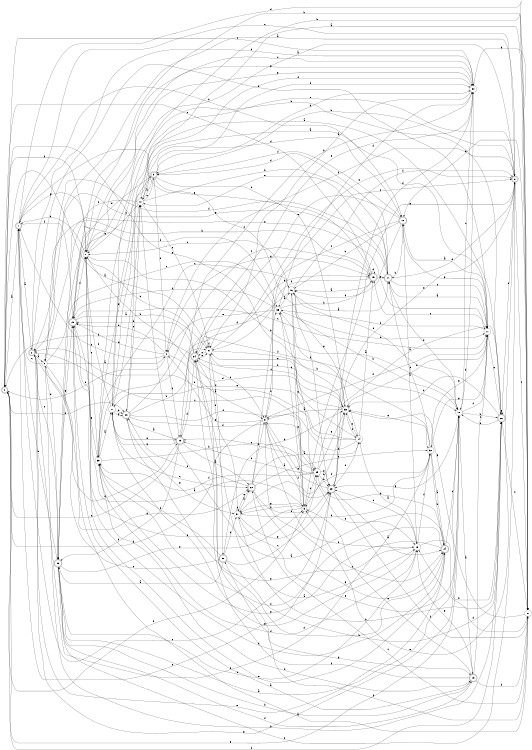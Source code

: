digraph n32_8 {
__start0 [label="" shape="none"];

rankdir=LR;
size="8,5";

s0 [style="rounded,filled", color="black", fillcolor="white" shape="doublecircle", label="0"];
s1 [style="rounded,filled", color="black", fillcolor="white" shape="doublecircle", label="1"];
s2 [style="rounded,filled", color="black", fillcolor="white" shape="doublecircle", label="2"];
s3 [style="filled", color="black", fillcolor="white" shape="circle", label="3"];
s4 [style="filled", color="black", fillcolor="white" shape="circle", label="4"];
s5 [style="filled", color="black", fillcolor="white" shape="circle", label="5"];
s6 [style="filled", color="black", fillcolor="white" shape="circle", label="6"];
s7 [style="filled", color="black", fillcolor="white" shape="circle", label="7"];
s8 [style="rounded,filled", color="black", fillcolor="white" shape="doublecircle", label="8"];
s9 [style="rounded,filled", color="black", fillcolor="white" shape="doublecircle", label="9"];
s10 [style="filled", color="black", fillcolor="white" shape="circle", label="10"];
s11 [style="filled", color="black", fillcolor="white" shape="circle", label="11"];
s12 [style="rounded,filled", color="black", fillcolor="white" shape="doublecircle", label="12"];
s13 [style="filled", color="black", fillcolor="white" shape="circle", label="13"];
s14 [style="filled", color="black", fillcolor="white" shape="circle", label="14"];
s15 [style="rounded,filled", color="black", fillcolor="white" shape="doublecircle", label="15"];
s16 [style="filled", color="black", fillcolor="white" shape="circle", label="16"];
s17 [style="rounded,filled", color="black", fillcolor="white" shape="doublecircle", label="17"];
s18 [style="filled", color="black", fillcolor="white" shape="circle", label="18"];
s19 [style="rounded,filled", color="black", fillcolor="white" shape="doublecircle", label="19"];
s20 [style="rounded,filled", color="black", fillcolor="white" shape="doublecircle", label="20"];
s21 [style="filled", color="black", fillcolor="white" shape="circle", label="21"];
s22 [style="rounded,filled", color="black", fillcolor="white" shape="doublecircle", label="22"];
s23 [style="rounded,filled", color="black", fillcolor="white" shape="doublecircle", label="23"];
s24 [style="rounded,filled", color="black", fillcolor="white" shape="doublecircle", label="24"];
s25 [style="filled", color="black", fillcolor="white" shape="circle", label="25"];
s26 [style="rounded,filled", color="black", fillcolor="white" shape="doublecircle", label="26"];
s27 [style="filled", color="black", fillcolor="white" shape="circle", label="27"];
s28 [style="rounded,filled", color="black", fillcolor="white" shape="doublecircle", label="28"];
s29 [style="rounded,filled", color="black", fillcolor="white" shape="doublecircle", label="29"];
s30 [style="filled", color="black", fillcolor="white" shape="circle", label="30"];
s31 [style="filled", color="black", fillcolor="white" shape="circle", label="31"];
s32 [style="filled", color="black", fillcolor="white" shape="circle", label="32"];
s33 [style="filled", color="black", fillcolor="white" shape="circle", label="33"];
s34 [style="rounded,filled", color="black", fillcolor="white" shape="doublecircle", label="34"];
s35 [style="filled", color="black", fillcolor="white" shape="circle", label="35"];
s36 [style="rounded,filled", color="black", fillcolor="white" shape="doublecircle", label="36"];
s37 [style="filled", color="black", fillcolor="white" shape="circle", label="37"];
s38 [style="rounded,filled", color="black", fillcolor="white" shape="doublecircle", label="38"];
s39 [style="filled", color="black", fillcolor="white" shape="circle", label="39"];
s0 -> s1 [label="a"];
s0 -> s6 [label="b"];
s0 -> s30 [label="c"];
s0 -> s28 [label="d"];
s0 -> s18 [label="e"];
s0 -> s26 [label="f"];
s0 -> s33 [label="g"];
s1 -> s2 [label="a"];
s1 -> s12 [label="b"];
s1 -> s8 [label="c"];
s1 -> s21 [label="d"];
s1 -> s23 [label="e"];
s1 -> s20 [label="f"];
s1 -> s7 [label="g"];
s2 -> s3 [label="a"];
s2 -> s11 [label="b"];
s2 -> s36 [label="c"];
s2 -> s30 [label="d"];
s2 -> s24 [label="e"];
s2 -> s29 [label="f"];
s2 -> s18 [label="g"];
s3 -> s4 [label="a"];
s3 -> s26 [label="b"];
s3 -> s1 [label="c"];
s3 -> s36 [label="d"];
s3 -> s11 [label="e"];
s3 -> s35 [label="f"];
s3 -> s22 [label="g"];
s4 -> s5 [label="a"];
s4 -> s0 [label="b"];
s4 -> s1 [label="c"];
s4 -> s20 [label="d"];
s4 -> s20 [label="e"];
s4 -> s29 [label="f"];
s4 -> s15 [label="g"];
s5 -> s6 [label="a"];
s5 -> s35 [label="b"];
s5 -> s24 [label="c"];
s5 -> s0 [label="d"];
s5 -> s13 [label="e"];
s5 -> s23 [label="f"];
s5 -> s4 [label="g"];
s6 -> s7 [label="a"];
s6 -> s37 [label="b"];
s6 -> s25 [label="c"];
s6 -> s35 [label="d"];
s6 -> s16 [label="e"];
s6 -> s20 [label="f"];
s6 -> s37 [label="g"];
s7 -> s8 [label="a"];
s7 -> s18 [label="b"];
s7 -> s1 [label="c"];
s7 -> s14 [label="d"];
s7 -> s39 [label="e"];
s7 -> s0 [label="f"];
s7 -> s30 [label="g"];
s8 -> s3 [label="a"];
s8 -> s9 [label="b"];
s8 -> s21 [label="c"];
s8 -> s17 [label="d"];
s8 -> s6 [label="e"];
s8 -> s4 [label="f"];
s8 -> s6 [label="g"];
s9 -> s10 [label="a"];
s9 -> s39 [label="b"];
s9 -> s33 [label="c"];
s9 -> s30 [label="d"];
s9 -> s4 [label="e"];
s9 -> s23 [label="f"];
s9 -> s30 [label="g"];
s10 -> s11 [label="a"];
s10 -> s17 [label="b"];
s10 -> s9 [label="c"];
s10 -> s12 [label="d"];
s10 -> s31 [label="e"];
s10 -> s36 [label="f"];
s10 -> s20 [label="g"];
s11 -> s12 [label="a"];
s11 -> s33 [label="b"];
s11 -> s15 [label="c"];
s11 -> s5 [label="d"];
s11 -> s26 [label="e"];
s11 -> s35 [label="f"];
s11 -> s32 [label="g"];
s12 -> s13 [label="a"];
s12 -> s16 [label="b"];
s12 -> s5 [label="c"];
s12 -> s16 [label="d"];
s12 -> s34 [label="e"];
s12 -> s9 [label="f"];
s12 -> s11 [label="g"];
s13 -> s14 [label="a"];
s13 -> s26 [label="b"];
s13 -> s23 [label="c"];
s13 -> s34 [label="d"];
s13 -> s28 [label="e"];
s13 -> s32 [label="f"];
s13 -> s27 [label="g"];
s14 -> s15 [label="a"];
s14 -> s2 [label="b"];
s14 -> s2 [label="c"];
s14 -> s23 [label="d"];
s14 -> s27 [label="e"];
s14 -> s33 [label="f"];
s14 -> s16 [label="g"];
s15 -> s16 [label="a"];
s15 -> s2 [label="b"];
s15 -> s0 [label="c"];
s15 -> s15 [label="d"];
s15 -> s1 [label="e"];
s15 -> s31 [label="f"];
s15 -> s17 [label="g"];
s16 -> s17 [label="a"];
s16 -> s18 [label="b"];
s16 -> s7 [label="c"];
s16 -> s29 [label="d"];
s16 -> s18 [label="e"];
s16 -> s8 [label="f"];
s16 -> s6 [label="g"];
s17 -> s11 [label="a"];
s17 -> s12 [label="b"];
s17 -> s11 [label="c"];
s17 -> s9 [label="d"];
s17 -> s10 [label="e"];
s17 -> s2 [label="f"];
s17 -> s3 [label="g"];
s18 -> s19 [label="a"];
s18 -> s26 [label="b"];
s18 -> s30 [label="c"];
s18 -> s17 [label="d"];
s18 -> s37 [label="e"];
s18 -> s11 [label="f"];
s18 -> s23 [label="g"];
s19 -> s20 [label="a"];
s19 -> s36 [label="b"];
s19 -> s11 [label="c"];
s19 -> s21 [label="d"];
s19 -> s6 [label="e"];
s19 -> s34 [label="f"];
s19 -> s13 [label="g"];
s20 -> s21 [label="a"];
s20 -> s31 [label="b"];
s20 -> s11 [label="c"];
s20 -> s24 [label="d"];
s20 -> s9 [label="e"];
s20 -> s7 [label="f"];
s20 -> s30 [label="g"];
s21 -> s10 [label="a"];
s21 -> s7 [label="b"];
s21 -> s22 [label="c"];
s21 -> s13 [label="d"];
s21 -> s12 [label="e"];
s21 -> s38 [label="f"];
s21 -> s33 [label="g"];
s22 -> s14 [label="a"];
s22 -> s5 [label="b"];
s22 -> s8 [label="c"];
s22 -> s23 [label="d"];
s22 -> s32 [label="e"];
s22 -> s28 [label="f"];
s22 -> s24 [label="g"];
s23 -> s24 [label="a"];
s23 -> s33 [label="b"];
s23 -> s1 [label="c"];
s23 -> s30 [label="d"];
s23 -> s8 [label="e"];
s23 -> s21 [label="f"];
s23 -> s5 [label="g"];
s24 -> s10 [label="a"];
s24 -> s25 [label="b"];
s24 -> s18 [label="c"];
s24 -> s39 [label="d"];
s24 -> s20 [label="e"];
s24 -> s39 [label="f"];
s24 -> s39 [label="g"];
s25 -> s26 [label="a"];
s25 -> s23 [label="b"];
s25 -> s29 [label="c"];
s25 -> s29 [label="d"];
s25 -> s23 [label="e"];
s25 -> s39 [label="f"];
s25 -> s33 [label="g"];
s26 -> s27 [label="a"];
s26 -> s7 [label="b"];
s26 -> s21 [label="c"];
s26 -> s33 [label="d"];
s26 -> s18 [label="e"];
s26 -> s8 [label="f"];
s26 -> s26 [label="g"];
s27 -> s10 [label="a"];
s27 -> s21 [label="b"];
s27 -> s22 [label="c"];
s27 -> s28 [label="d"];
s27 -> s8 [label="e"];
s27 -> s7 [label="f"];
s27 -> s28 [label="g"];
s28 -> s29 [label="a"];
s28 -> s31 [label="b"];
s28 -> s15 [label="c"];
s28 -> s25 [label="d"];
s28 -> s10 [label="e"];
s28 -> s25 [label="f"];
s28 -> s37 [label="g"];
s29 -> s22 [label="a"];
s29 -> s30 [label="b"];
s29 -> s0 [label="c"];
s29 -> s34 [label="d"];
s29 -> s27 [label="e"];
s29 -> s36 [label="f"];
s29 -> s27 [label="g"];
s30 -> s31 [label="a"];
s30 -> s18 [label="b"];
s30 -> s7 [label="c"];
s30 -> s35 [label="d"];
s30 -> s34 [label="e"];
s30 -> s28 [label="f"];
s30 -> s21 [label="g"];
s31 -> s0 [label="a"];
s31 -> s32 [label="b"];
s31 -> s34 [label="c"];
s31 -> s38 [label="d"];
s31 -> s8 [label="e"];
s31 -> s31 [label="f"];
s31 -> s19 [label="g"];
s32 -> s24 [label="a"];
s32 -> s24 [label="b"];
s32 -> s17 [label="c"];
s32 -> s2 [label="d"];
s32 -> s33 [label="e"];
s32 -> s37 [label="f"];
s32 -> s11 [label="g"];
s33 -> s5 [label="a"];
s33 -> s6 [label="b"];
s33 -> s34 [label="c"];
s33 -> s31 [label="d"];
s33 -> s31 [label="e"];
s33 -> s35 [label="f"];
s33 -> s14 [label="g"];
s34 -> s13 [label="a"];
s34 -> s7 [label="b"];
s34 -> s5 [label="c"];
s34 -> s20 [label="d"];
s34 -> s31 [label="e"];
s34 -> s0 [label="f"];
s34 -> s15 [label="g"];
s35 -> s16 [label="a"];
s35 -> s15 [label="b"];
s35 -> s36 [label="c"];
s35 -> s11 [label="d"];
s35 -> s4 [label="e"];
s35 -> s20 [label="f"];
s35 -> s13 [label="g"];
s36 -> s18 [label="a"];
s36 -> s1 [label="b"];
s36 -> s13 [label="c"];
s36 -> s19 [label="d"];
s36 -> s6 [label="e"];
s36 -> s8 [label="f"];
s36 -> s20 [label="g"];
s37 -> s22 [label="a"];
s37 -> s26 [label="b"];
s37 -> s37 [label="c"];
s37 -> s32 [label="d"];
s37 -> s22 [label="e"];
s37 -> s34 [label="f"];
s37 -> s25 [label="g"];
s38 -> s36 [label="a"];
s38 -> s26 [label="b"];
s38 -> s23 [label="c"];
s38 -> s37 [label="d"];
s38 -> s3 [label="e"];
s38 -> s39 [label="f"];
s38 -> s33 [label="g"];
s39 -> s27 [label="a"];
s39 -> s25 [label="b"];
s39 -> s16 [label="c"];
s39 -> s19 [label="d"];
s39 -> s7 [label="e"];
s39 -> s18 [label="f"];
s39 -> s10 [label="g"];

}
